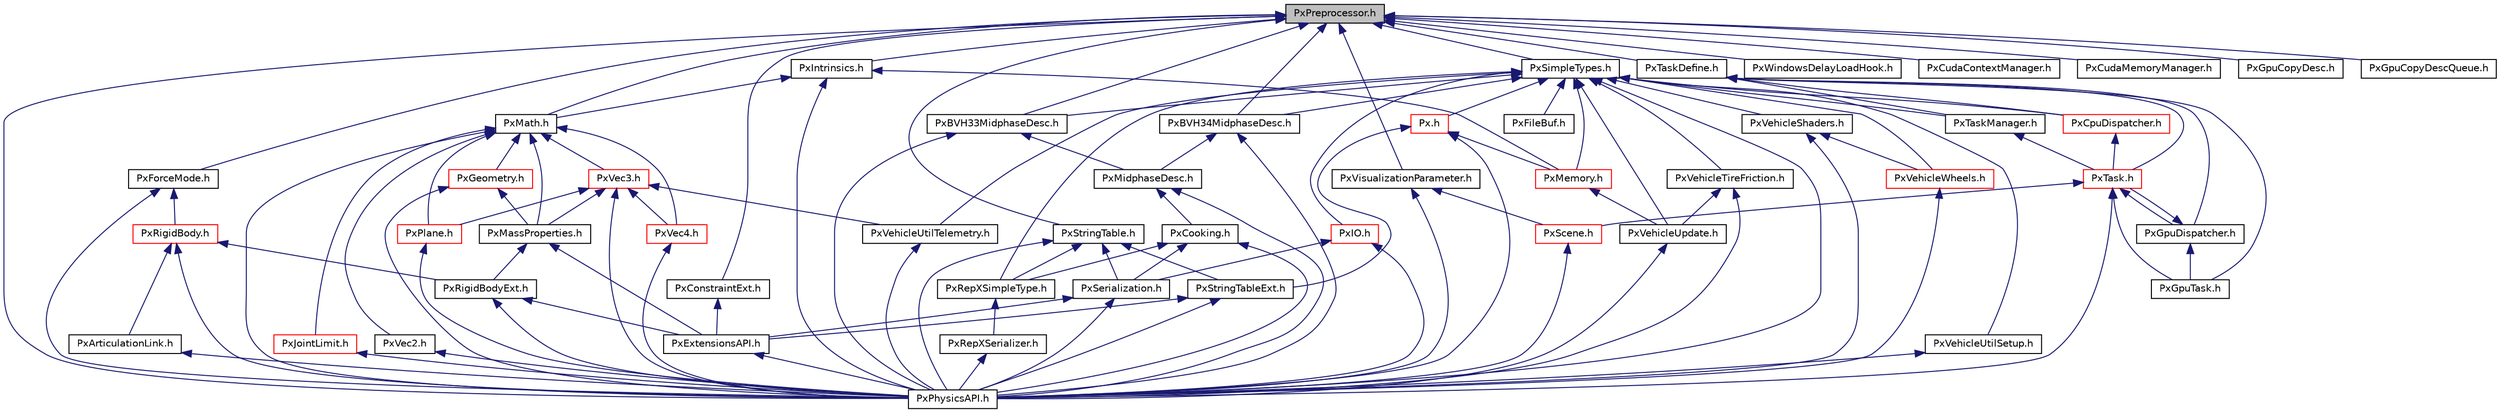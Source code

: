 digraph "PxPreprocessor.h"
{
  edge [fontname="Helvetica",fontsize="10",labelfontname="Helvetica",labelfontsize="10"];
  node [fontname="Helvetica",fontsize="10",shape=record];
  Node0 [label="PxPreprocessor.h",height=0.2,width=0.4,color="black", fillcolor="grey75", style="filled", fontcolor="black"];
  Node0 -> Node1 [dir="back",color="midnightblue",fontsize="10",style="solid",fontname="Helvetica"];
  Node1 [label="PxStringTable.h",height=0.2,width=0.4,color="black", fillcolor="white", style="filled",URL="$PxStringTable_8h.html"];
  Node1 -> Node2 [dir="back",color="midnightblue",fontsize="10",style="solid",fontname="Helvetica"];
  Node2 [label="PxRepXSimpleType.h",height=0.2,width=0.4,color="black", fillcolor="white", style="filled",URL="$PxRepXSimpleType_8h.html"];
  Node2 -> Node3 [dir="back",color="midnightblue",fontsize="10",style="solid",fontname="Helvetica"];
  Node3 [label="PxRepXSerializer.h",height=0.2,width=0.4,color="black", fillcolor="white", style="filled",URL="$PxRepXSerializer_8h.html"];
  Node3 -> Node4 [dir="back",color="midnightblue",fontsize="10",style="solid",fontname="Helvetica"];
  Node4 [label="PxPhysicsAPI.h",height=0.2,width=0.4,color="black", fillcolor="white", style="filled",URL="$PxPhysicsAPI_8h.html"];
  Node1 -> Node5 [dir="back",color="midnightblue",fontsize="10",style="solid",fontname="Helvetica"];
  Node5 [label="PxSerialization.h",height=0.2,width=0.4,color="black", fillcolor="white", style="filled",URL="$PxSerialization_8h.html"];
  Node5 -> Node6 [dir="back",color="midnightblue",fontsize="10",style="solid",fontname="Helvetica"];
  Node6 [label="PxExtensionsAPI.h",height=0.2,width=0.4,color="black", fillcolor="white", style="filled",URL="$PxExtensionsAPI_8h.html"];
  Node6 -> Node4 [dir="back",color="midnightblue",fontsize="10",style="solid",fontname="Helvetica"];
  Node5 -> Node4 [dir="back",color="midnightblue",fontsize="10",style="solid",fontname="Helvetica"];
  Node1 -> Node7 [dir="back",color="midnightblue",fontsize="10",style="solid",fontname="Helvetica"];
  Node7 [label="PxStringTableExt.h",height=0.2,width=0.4,color="black", fillcolor="white", style="filled",URL="$PxStringTableExt_8h.html"];
  Node7 -> Node6 [dir="back",color="midnightblue",fontsize="10",style="solid",fontname="Helvetica"];
  Node7 -> Node4 [dir="back",color="midnightblue",fontsize="10",style="solid",fontname="Helvetica"];
  Node1 -> Node4 [dir="back",color="midnightblue",fontsize="10",style="solid",fontname="Helvetica"];
  Node0 -> Node8 [dir="back",color="midnightblue",fontsize="10",style="solid",fontname="Helvetica"];
  Node8 [label="PxWindowsDelayLoadHook.h",height=0.2,width=0.4,color="black", fillcolor="white", style="filled",URL="$PxWindowsDelayLoadHook_8h.html"];
  Node0 -> Node9 [dir="back",color="midnightblue",fontsize="10",style="solid",fontname="Helvetica"];
  Node9 [label="PxBVH33MidphaseDesc.h",height=0.2,width=0.4,color="black", fillcolor="white", style="filled",URL="$PxBVH33MidphaseDesc_8h.html"];
  Node9 -> Node10 [dir="back",color="midnightblue",fontsize="10",style="solid",fontname="Helvetica"];
  Node10 [label="PxMidphaseDesc.h",height=0.2,width=0.4,color="black", fillcolor="white", style="filled",URL="$PxMidphaseDesc_8h.html"];
  Node10 -> Node11 [dir="back",color="midnightblue",fontsize="10",style="solid",fontname="Helvetica"];
  Node11 [label="PxCooking.h",height=0.2,width=0.4,color="black", fillcolor="white", style="filled",URL="$PxCooking_8h.html"];
  Node11 -> Node2 [dir="back",color="midnightblue",fontsize="10",style="solid",fontname="Helvetica"];
  Node11 -> Node5 [dir="back",color="midnightblue",fontsize="10",style="solid",fontname="Helvetica"];
  Node11 -> Node4 [dir="back",color="midnightblue",fontsize="10",style="solid",fontname="Helvetica"];
  Node10 -> Node4 [dir="back",color="midnightblue",fontsize="10",style="solid",fontname="Helvetica"];
  Node9 -> Node4 [dir="back",color="midnightblue",fontsize="10",style="solid",fontname="Helvetica"];
  Node0 -> Node12 [dir="back",color="midnightblue",fontsize="10",style="solid",fontname="Helvetica"];
  Node12 [label="PxBVH34MidphaseDesc.h",height=0.2,width=0.4,color="black", fillcolor="white", style="filled",URL="$PxBVH34MidphaseDesc_8h.html"];
  Node12 -> Node10 [dir="back",color="midnightblue",fontsize="10",style="solid",fontname="Helvetica"];
  Node12 -> Node4 [dir="back",color="midnightblue",fontsize="10",style="solid",fontname="Helvetica"];
  Node0 -> Node13 [dir="back",color="midnightblue",fontsize="10",style="solid",fontname="Helvetica"];
  Node13 [label="PxCudaContextManager.h",height=0.2,width=0.4,color="black", fillcolor="white", style="filled",URL="$PxCudaContextManager_8h.html"];
  Node0 -> Node14 [dir="back",color="midnightblue",fontsize="10",style="solid",fontname="Helvetica"];
  Node14 [label="PxCudaMemoryManager.h",height=0.2,width=0.4,color="black", fillcolor="white", style="filled",URL="$PxCudaMemoryManager_8h.html"];
  Node0 -> Node15 [dir="back",color="midnightblue",fontsize="10",style="solid",fontname="Helvetica"];
  Node15 [label="PxGpuCopyDesc.h",height=0.2,width=0.4,color="black", fillcolor="white", style="filled",URL="$PxGpuCopyDesc_8h.html"];
  Node0 -> Node16 [dir="back",color="midnightblue",fontsize="10",style="solid",fontname="Helvetica"];
  Node16 [label="PxGpuCopyDescQueue.h",height=0.2,width=0.4,color="black", fillcolor="white", style="filled",URL="$PxGpuCopyDescQueue_8h.html"];
  Node0 -> Node17 [dir="back",color="midnightblue",fontsize="10",style="solid",fontname="Helvetica"];
  Node17 [label="PxConstraintExt.h",height=0.2,width=0.4,color="black", fillcolor="white", style="filled",URL="$PxConstraintExt_8h.html"];
  Node17 -> Node6 [dir="back",color="midnightblue",fontsize="10",style="solid",fontname="Helvetica"];
  Node0 -> Node18 [dir="back",color="midnightblue",fontsize="10",style="solid",fontname="Helvetica"];
  Node18 [label="PxForceMode.h",height=0.2,width=0.4,color="black", fillcolor="white", style="filled",URL="$PxForceMode_8h.html"];
  Node18 -> Node19 [dir="back",color="midnightblue",fontsize="10",style="solid",fontname="Helvetica"];
  Node19 [label="PxRigidBody.h",height=0.2,width=0.4,color="red", fillcolor="white", style="filled",URL="$PxRigidBody_8h.html"];
  Node19 -> Node20 [dir="back",color="midnightblue",fontsize="10",style="solid",fontname="Helvetica"];
  Node20 [label="PxRigidBodyExt.h",height=0.2,width=0.4,color="black", fillcolor="white", style="filled",URL="$PxRigidBodyExt_8h.html"];
  Node20 -> Node6 [dir="back",color="midnightblue",fontsize="10",style="solid",fontname="Helvetica"];
  Node20 -> Node4 [dir="back",color="midnightblue",fontsize="10",style="solid",fontname="Helvetica"];
  Node19 -> Node21 [dir="back",color="midnightblue",fontsize="10",style="solid",fontname="Helvetica"];
  Node21 [label="PxArticulationLink.h",height=0.2,width=0.4,color="black", fillcolor="white", style="filled",URL="$PxArticulationLink_8h.html"];
  Node21 -> Node4 [dir="back",color="midnightblue",fontsize="10",style="solid",fontname="Helvetica"];
  Node19 -> Node4 [dir="back",color="midnightblue",fontsize="10",style="solid",fontname="Helvetica"];
  Node18 -> Node4 [dir="back",color="midnightblue",fontsize="10",style="solid",fontname="Helvetica"];
  Node0 -> Node4 [dir="back",color="midnightblue",fontsize="10",style="solid",fontname="Helvetica"];
  Node0 -> Node30 [dir="back",color="midnightblue",fontsize="10",style="solid",fontname="Helvetica"];
  Node30 [label="PxVisualizationParameter.h",height=0.2,width=0.4,color="black", fillcolor="white", style="filled",URL="$PxVisualizationParameter_8h.html"];
  Node30 -> Node31 [dir="back",color="midnightblue",fontsize="10",style="solid",fontname="Helvetica"];
  Node31 [label="PxScene.h",height=0.2,width=0.4,color="red", fillcolor="white", style="filled",URL="$PxScene_8h.html"];
  Node31 -> Node4 [dir="back",color="midnightblue",fontsize="10",style="solid",fontname="Helvetica"];
  Node30 -> Node4 [dir="back",color="midnightblue",fontsize="10",style="solid",fontname="Helvetica"];
  Node0 -> Node34 [dir="back",color="midnightblue",fontsize="10",style="solid",fontname="Helvetica"];
  Node34 [label="PxTaskDefine.h",height=0.2,width=0.4,color="black", fillcolor="white", style="filled",URL="$PxTaskDefine_8h.html"];
  Node34 -> Node35 [dir="back",color="midnightblue",fontsize="10",style="solid",fontname="Helvetica"];
  Node35 [label="PxTask.h",height=0.2,width=0.4,color="red", fillcolor="white", style="filled",URL="$PxTask_8h.html"];
  Node35 -> Node4 [dir="back",color="midnightblue",fontsize="10",style="solid",fontname="Helvetica"];
  Node35 -> Node31 [dir="back",color="midnightblue",fontsize="10",style="solid",fontname="Helvetica"];
  Node35 -> Node37 [dir="back",color="midnightblue",fontsize="10",style="solid",fontname="Helvetica"];
  Node37 [label="PxGpuDispatcher.h",height=0.2,width=0.4,color="black", fillcolor="white", style="filled",URL="$PxGpuDispatcher_8h.html"];
  Node37 -> Node35 [dir="back",color="midnightblue",fontsize="10",style="solid",fontname="Helvetica"];
  Node37 -> Node38 [dir="back",color="midnightblue",fontsize="10",style="solid",fontname="Helvetica"];
  Node38 [label="PxGpuTask.h",height=0.2,width=0.4,color="black", fillcolor="white", style="filled",URL="$PxGpuTask_8h.html"];
  Node35 -> Node38 [dir="back",color="midnightblue",fontsize="10",style="solid",fontname="Helvetica"];
  Node34 -> Node39 [dir="back",color="midnightblue",fontsize="10",style="solid",fontname="Helvetica"];
  Node39 [label="PxCpuDispatcher.h",height=0.2,width=0.4,color="red", fillcolor="white", style="filled",URL="$PxCpuDispatcher_8h.html"];
  Node39 -> Node35 [dir="back",color="midnightblue",fontsize="10",style="solid",fontname="Helvetica"];
  Node34 -> Node37 [dir="back",color="midnightblue",fontsize="10",style="solid",fontname="Helvetica"];
  Node34 -> Node38 [dir="back",color="midnightblue",fontsize="10",style="solid",fontname="Helvetica"];
  Node34 -> Node41 [dir="back",color="midnightblue",fontsize="10",style="solid",fontname="Helvetica"];
  Node41 [label="PxTaskManager.h",height=0.2,width=0.4,color="black", fillcolor="white", style="filled",URL="$PxTaskManager_8h.html"];
  Node41 -> Node35 [dir="back",color="midnightblue",fontsize="10",style="solid",fontname="Helvetica"];
  Node0 -> Node42 [dir="back",color="midnightblue",fontsize="10",style="solid",fontname="Helvetica"];
  Node42 [label="PxIntrinsics.h",height=0.2,width=0.4,color="black", fillcolor="white", style="filled",URL="$PxIntrinsics_8h.html"];
  Node42 -> Node4 [dir="back",color="midnightblue",fontsize="10",style="solid",fontname="Helvetica"];
  Node42 -> Node43 [dir="back",color="midnightblue",fontsize="10",style="solid",fontname="Helvetica"];
  Node43 [label="PxMath.h",height=0.2,width=0.4,color="black", fillcolor="white", style="filled",URL="$PxMath_8h.html"];
  Node43 -> Node44 [dir="back",color="midnightblue",fontsize="10",style="solid",fontname="Helvetica"];
  Node44 [label="PxJointLimit.h",height=0.2,width=0.4,color="red", fillcolor="white", style="filled",URL="$PxJointLimit_8h.html"];
  Node44 -> Node4 [dir="back",color="midnightblue",fontsize="10",style="solid",fontname="Helvetica"];
  Node43 -> Node49 [dir="back",color="midnightblue",fontsize="10",style="solid",fontname="Helvetica"];
  Node49 [label="PxMassProperties.h",height=0.2,width=0.4,color="black", fillcolor="white", style="filled",URL="$PxMassProperties_8h.html"];
  Node49 -> Node6 [dir="back",color="midnightblue",fontsize="10",style="solid",fontname="Helvetica"];
  Node49 -> Node20 [dir="back",color="midnightblue",fontsize="10",style="solid",fontname="Helvetica"];
  Node43 -> Node50 [dir="back",color="midnightblue",fontsize="10",style="solid",fontname="Helvetica"];
  Node50 [label="PxGeometry.h",height=0.2,width=0.4,color="red", fillcolor="white", style="filled",URL="$PxGeometry_8h.html"];
  Node50 -> Node49 [dir="back",color="midnightblue",fontsize="10",style="solid",fontname="Helvetica"];
  Node50 -> Node4 [dir="back",color="midnightblue",fontsize="10",style="solid",fontname="Helvetica"];
  Node43 -> Node4 [dir="back",color="midnightblue",fontsize="10",style="solid",fontname="Helvetica"];
  Node43 -> Node78 [dir="back",color="midnightblue",fontsize="10",style="solid",fontname="Helvetica"];
  Node78 [label="PxPlane.h",height=0.2,width=0.4,color="red", fillcolor="white", style="filled",URL="$PxPlane_8h.html"];
  Node78 -> Node4 [dir="back",color="midnightblue",fontsize="10",style="solid",fontname="Helvetica"];
  Node43 -> Node95 [dir="back",color="midnightblue",fontsize="10",style="solid",fontname="Helvetica"];
  Node95 [label="PxVec2.h",height=0.2,width=0.4,color="black", fillcolor="white", style="filled",URL="$PxVec2_8h.html"];
  Node95 -> Node4 [dir="back",color="midnightblue",fontsize="10",style="solid",fontname="Helvetica"];
  Node43 -> Node96 [dir="back",color="midnightblue",fontsize="10",style="solid",fontname="Helvetica"];
  Node96 [label="PxVec3.h",height=0.2,width=0.4,color="red", fillcolor="white", style="filled",URL="$PxVec3_8h.html"];
  Node96 -> Node49 [dir="back",color="midnightblue",fontsize="10",style="solid",fontname="Helvetica"];
  Node96 -> Node4 [dir="back",color="midnightblue",fontsize="10",style="solid",fontname="Helvetica"];
  Node96 -> Node113 [dir="back",color="midnightblue",fontsize="10",style="solid",fontname="Helvetica"];
  Node113 [label="PxVehicleUtilTelemetry.h",height=0.2,width=0.4,color="black", fillcolor="white", style="filled",URL="$PxVehicleUtilTelemetry_8h.html"];
  Node113 -> Node4 [dir="back",color="midnightblue",fontsize="10",style="solid",fontname="Helvetica"];
  Node96 -> Node78 [dir="back",color="midnightblue",fontsize="10",style="solid",fontname="Helvetica"];
  Node96 -> Node117 [dir="back",color="midnightblue",fontsize="10",style="solid",fontname="Helvetica"];
  Node117 [label="PxVec4.h",height=0.2,width=0.4,color="red", fillcolor="white", style="filled",URL="$PxVec4_8h.html"];
  Node117 -> Node4 [dir="back",color="midnightblue",fontsize="10",style="solid",fontname="Helvetica"];
  Node43 -> Node117 [dir="back",color="midnightblue",fontsize="10",style="solid",fontname="Helvetica"];
  Node42 -> Node118 [dir="back",color="midnightblue",fontsize="10",style="solid",fontname="Helvetica"];
  Node118 [label="PxMemory.h",height=0.2,width=0.4,color="red", fillcolor="white", style="filled",URL="$PxMemory_8h.html"];
  Node118 -> Node87 [dir="back",color="midnightblue",fontsize="10",style="solid",fontname="Helvetica"];
  Node87 [label="PxVehicleUpdate.h",height=0.2,width=0.4,color="black", fillcolor="white", style="filled",URL="$PxVehicleUpdate_8h.html"];
  Node87 -> Node4 [dir="back",color="midnightblue",fontsize="10",style="solid",fontname="Helvetica"];
  Node0 -> Node43 [dir="back",color="midnightblue",fontsize="10",style="solid",fontname="Helvetica"];
  Node0 -> Node121 [dir="back",color="midnightblue",fontsize="10",style="solid",fontname="Helvetica"];
  Node121 [label="PxSimpleTypes.h",height=0.2,width=0.4,color="black", fillcolor="white", style="filled",URL="$PxSimpleTypes_8h.html"];
  Node121 -> Node9 [dir="back",color="midnightblue",fontsize="10",style="solid",fontname="Helvetica"];
  Node121 -> Node12 [dir="back",color="midnightblue",fontsize="10",style="solid",fontname="Helvetica"];
  Node121 -> Node2 [dir="back",color="midnightblue",fontsize="10",style="solid",fontname="Helvetica"];
  Node121 -> Node122 [dir="back",color="midnightblue",fontsize="10",style="solid",fontname="Helvetica"];
  Node122 [label="PxFileBuf.h",height=0.2,width=0.4,color="black", fillcolor="white", style="filled",URL="$PxFileBuf_8h.html"];
  Node121 -> Node4 [dir="back",color="midnightblue",fontsize="10",style="solid",fontname="Helvetica"];
  Node121 -> Node123 [dir="back",color="midnightblue",fontsize="10",style="solid",fontname="Helvetica"];
  Node123 [label="PxVehicleShaders.h",height=0.2,width=0.4,color="black", fillcolor="white", style="filled",URL="$PxVehicleShaders_8h.html"];
  Node123 -> Node4 [dir="back",color="midnightblue",fontsize="10",style="solid",fontname="Helvetica"];
  Node123 -> Node23 [dir="back",color="midnightblue",fontsize="10",style="solid",fontname="Helvetica"];
  Node23 [label="PxVehicleWheels.h",height=0.2,width=0.4,color="red", fillcolor="white", style="filled",URL="$PxVehicleWheels_8h.html"];
  Node23 -> Node4 [dir="back",color="midnightblue",fontsize="10",style="solid",fontname="Helvetica"];
  Node121 -> Node124 [dir="back",color="midnightblue",fontsize="10",style="solid",fontname="Helvetica"];
  Node124 [label="PxVehicleTireFriction.h",height=0.2,width=0.4,color="black", fillcolor="white", style="filled",URL="$PxVehicleTireFriction_8h.html"];
  Node124 -> Node4 [dir="back",color="midnightblue",fontsize="10",style="solid",fontname="Helvetica"];
  Node124 -> Node87 [dir="back",color="midnightblue",fontsize="10",style="solid",fontname="Helvetica"];
  Node121 -> Node87 [dir="back",color="midnightblue",fontsize="10",style="solid",fontname="Helvetica"];
  Node121 -> Node125 [dir="back",color="midnightblue",fontsize="10",style="solid",fontname="Helvetica"];
  Node125 [label="PxVehicleUtilSetup.h",height=0.2,width=0.4,color="black", fillcolor="white", style="filled",URL="$PxVehicleUtilSetup_8h.html"];
  Node125 -> Node4 [dir="back",color="midnightblue",fontsize="10",style="solid",fontname="Helvetica"];
  Node121 -> Node113 [dir="back",color="midnightblue",fontsize="10",style="solid",fontname="Helvetica"];
  Node121 -> Node23 [dir="back",color="midnightblue",fontsize="10",style="solid",fontname="Helvetica"];
  Node121 -> Node39 [dir="back",color="midnightblue",fontsize="10",style="solid",fontname="Helvetica"];
  Node121 -> Node41 [dir="back",color="midnightblue",fontsize="10",style="solid",fontname="Helvetica"];
  Node121 -> Node126 [dir="back",color="midnightblue",fontsize="10",style="solid",fontname="Helvetica"];
  Node126 [label="Px.h",height=0.2,width=0.4,color="red", fillcolor="white", style="filled",URL="$Px_8h.html"];
  Node126 -> Node7 [dir="back",color="midnightblue",fontsize="10",style="solid",fontname="Helvetica"];
  Node126 -> Node4 [dir="back",color="midnightblue",fontsize="10",style="solid",fontname="Helvetica"];
  Node126 -> Node118 [dir="back",color="midnightblue",fontsize="10",style="solid",fontname="Helvetica"];
  Node121 -> Node188 [dir="back",color="midnightblue",fontsize="10",style="solid",fontname="Helvetica"];
  Node188 [label="PxIO.h",height=0.2,width=0.4,color="red", fillcolor="white", style="filled",URL="$PxIO_8h.html"];
  Node188 -> Node5 [dir="back",color="midnightblue",fontsize="10",style="solid",fontname="Helvetica"];
  Node188 -> Node4 [dir="back",color="midnightblue",fontsize="10",style="solid",fontname="Helvetica"];
  Node121 -> Node118 [dir="back",color="midnightblue",fontsize="10",style="solid",fontname="Helvetica"];
}

